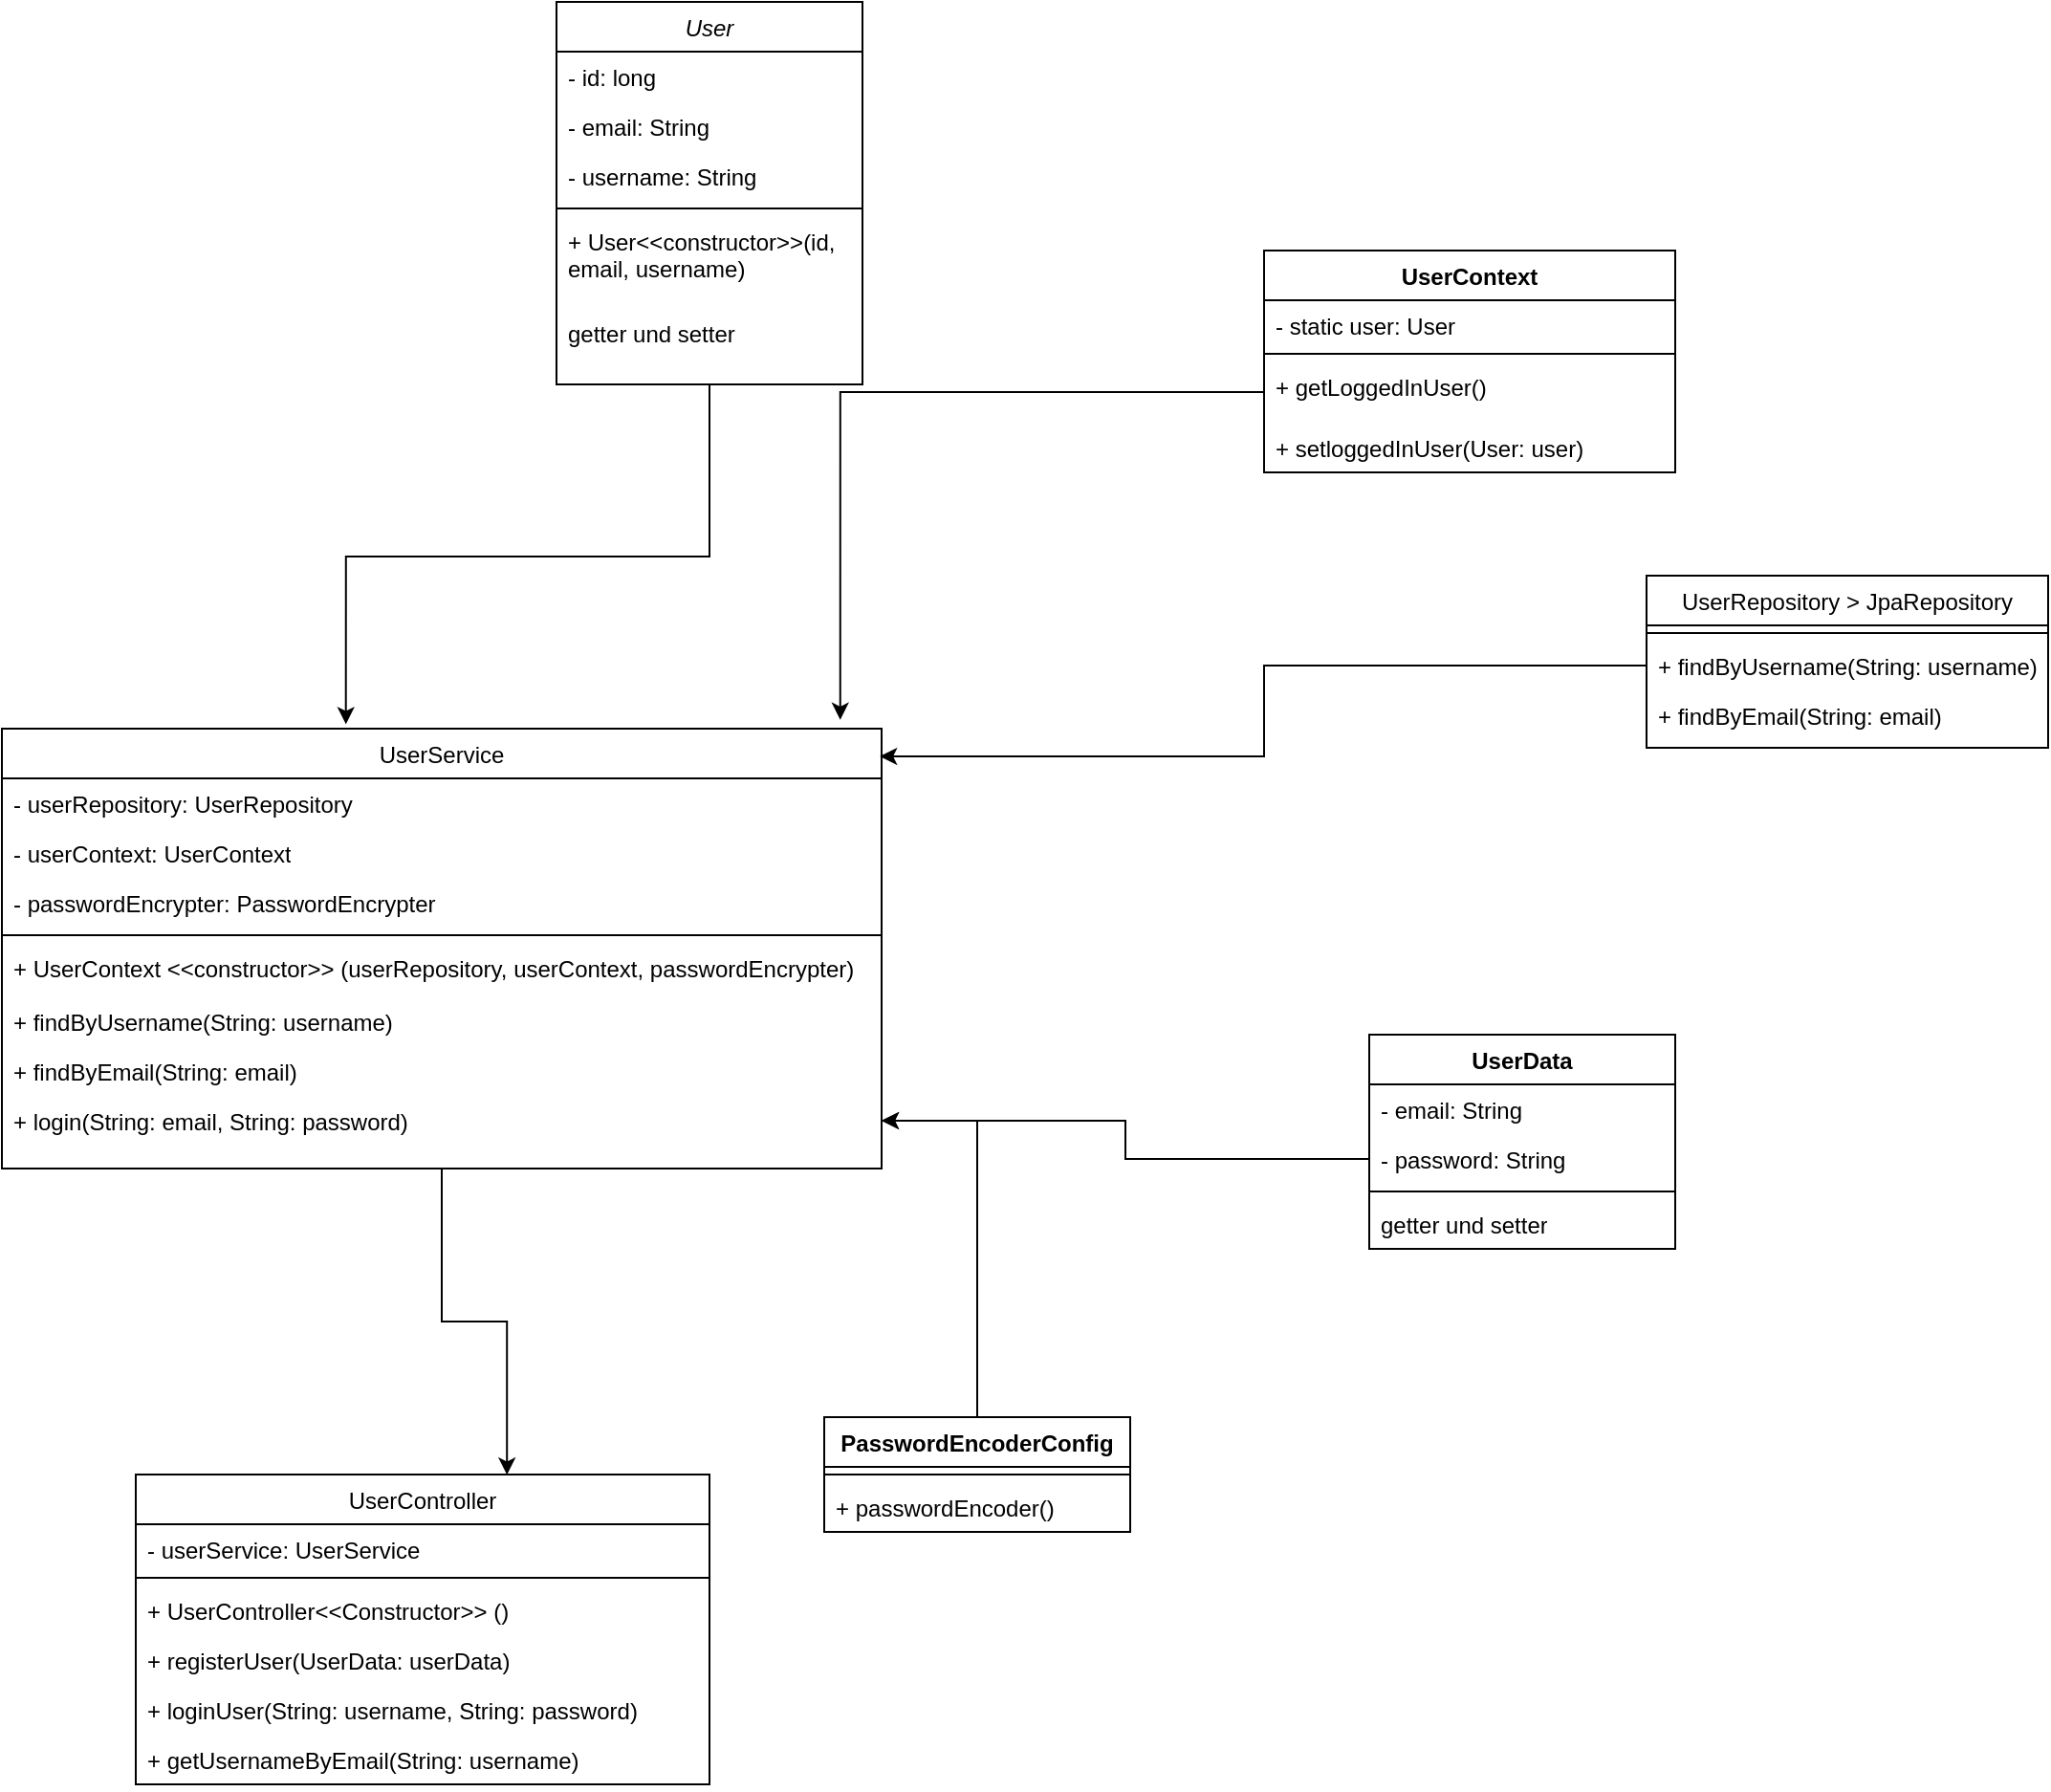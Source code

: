 <mxfile version="24.3.1" type="github" pages="2">
  <diagram id="C5RBs43oDa-KdzZeNtuy" name="Page-1">
    <mxGraphModel dx="1050" dy="565" grid="1" gridSize="10" guides="1" tooltips="1" connect="1" arrows="1" fold="1" page="1" pageScale="1" pageWidth="827" pageHeight="1169" math="0" shadow="0">
      <root>
        <mxCell id="WIyWlLk6GJQsqaUBKTNV-0" />
        <mxCell id="WIyWlLk6GJQsqaUBKTNV-1" parent="WIyWlLk6GJQsqaUBKTNV-0" />
        <mxCell id="zkfFHV4jXpPFQw0GAbJ--0" value="User" style="swimlane;fontStyle=2;align=center;verticalAlign=top;childLayout=stackLayout;horizontal=1;startSize=26;horizontalStack=0;resizeParent=1;resizeLast=0;collapsible=1;marginBottom=0;rounded=0;shadow=0;strokeWidth=1;" parent="WIyWlLk6GJQsqaUBKTNV-1" vertex="1">
          <mxGeometry x="350" y="40" width="160" height="200" as="geometry">
            <mxRectangle x="230" y="140" width="160" height="26" as="alternateBounds" />
          </mxGeometry>
        </mxCell>
        <mxCell id="zkfFHV4jXpPFQw0GAbJ--1" value="- id: long" style="text;align=left;verticalAlign=top;spacingLeft=4;spacingRight=4;overflow=hidden;rotatable=0;points=[[0,0.5],[1,0.5]];portConstraint=eastwest;" parent="zkfFHV4jXpPFQw0GAbJ--0" vertex="1">
          <mxGeometry y="26" width="160" height="26" as="geometry" />
        </mxCell>
        <mxCell id="zkfFHV4jXpPFQw0GAbJ--2" value="- email: String" style="text;align=left;verticalAlign=top;spacingLeft=4;spacingRight=4;overflow=hidden;rotatable=0;points=[[0,0.5],[1,0.5]];portConstraint=eastwest;rounded=0;shadow=0;html=0;" parent="zkfFHV4jXpPFQw0GAbJ--0" vertex="1">
          <mxGeometry y="52" width="160" height="26" as="geometry" />
        </mxCell>
        <mxCell id="5rb6JoO3VD5edXmPWKLC-3" value="- username: String" style="text;strokeColor=none;fillColor=none;align=left;verticalAlign=top;spacingLeft=4;spacingRight=4;overflow=hidden;rotatable=0;points=[[0,0.5],[1,0.5]];portConstraint=eastwest;whiteSpace=wrap;html=1;" vertex="1" parent="zkfFHV4jXpPFQw0GAbJ--0">
          <mxGeometry y="78" width="160" height="26" as="geometry" />
        </mxCell>
        <mxCell id="zkfFHV4jXpPFQw0GAbJ--4" value="" style="line;html=1;strokeWidth=1;align=left;verticalAlign=middle;spacingTop=-1;spacingLeft=3;spacingRight=3;rotatable=0;labelPosition=right;points=[];portConstraint=eastwest;" parent="zkfFHV4jXpPFQw0GAbJ--0" vertex="1">
          <mxGeometry y="104" width="160" height="8" as="geometry" />
        </mxCell>
        <mxCell id="5rb6JoO3VD5edXmPWKLC-5" value="+ User&amp;lt;&amp;lt;constructor&amp;gt;&amp;gt;(id, email, username)" style="text;strokeColor=none;fillColor=none;align=left;verticalAlign=top;spacingLeft=4;spacingRight=4;overflow=hidden;rotatable=0;points=[[0,0.5],[1,0.5]];portConstraint=eastwest;whiteSpace=wrap;html=1;" vertex="1" parent="zkfFHV4jXpPFQw0GAbJ--0">
          <mxGeometry y="112" width="160" height="48" as="geometry" />
        </mxCell>
        <mxCell id="zkfFHV4jXpPFQw0GAbJ--5" value="getter und setter" style="text;align=left;verticalAlign=top;spacingLeft=4;spacingRight=4;overflow=hidden;rotatable=0;points=[[0,0.5],[1,0.5]];portConstraint=eastwest;" parent="zkfFHV4jXpPFQw0GAbJ--0" vertex="1">
          <mxGeometry y="160" width="160" height="26" as="geometry" />
        </mxCell>
        <mxCell id="zkfFHV4jXpPFQw0GAbJ--6" value="UserService" style="swimlane;fontStyle=0;align=center;verticalAlign=top;childLayout=stackLayout;horizontal=1;startSize=26;horizontalStack=0;resizeParent=1;resizeLast=0;collapsible=1;marginBottom=0;rounded=0;shadow=0;strokeWidth=1;" parent="WIyWlLk6GJQsqaUBKTNV-1" vertex="1">
          <mxGeometry x="60" y="420" width="460" height="230" as="geometry">
            <mxRectangle x="130" y="380" width="160" height="26" as="alternateBounds" />
          </mxGeometry>
        </mxCell>
        <mxCell id="zkfFHV4jXpPFQw0GAbJ--7" value="- userRepository: UserRepository" style="text;align=left;verticalAlign=top;spacingLeft=4;spacingRight=4;overflow=hidden;rotatable=0;points=[[0,0.5],[1,0.5]];portConstraint=eastwest;" parent="zkfFHV4jXpPFQw0GAbJ--6" vertex="1">
          <mxGeometry y="26" width="460" height="26" as="geometry" />
        </mxCell>
        <mxCell id="5rb6JoO3VD5edXmPWKLC-11" value="- userContext: UserContext" style="text;strokeColor=none;fillColor=none;align=left;verticalAlign=top;spacingLeft=4;spacingRight=4;overflow=hidden;rotatable=0;points=[[0,0.5],[1,0.5]];portConstraint=eastwest;whiteSpace=wrap;html=1;" vertex="1" parent="zkfFHV4jXpPFQw0GAbJ--6">
          <mxGeometry y="52" width="460" height="26" as="geometry" />
        </mxCell>
        <mxCell id="zkfFHV4jXpPFQw0GAbJ--8" value="- passwordEncrypter: PasswordEncrypter" style="text;align=left;verticalAlign=top;spacingLeft=4;spacingRight=4;overflow=hidden;rotatable=0;points=[[0,0.5],[1,0.5]];portConstraint=eastwest;rounded=0;shadow=0;html=0;" parent="zkfFHV4jXpPFQw0GAbJ--6" vertex="1">
          <mxGeometry y="78" width="460" height="26" as="geometry" />
        </mxCell>
        <mxCell id="zkfFHV4jXpPFQw0GAbJ--9" value="" style="line;html=1;strokeWidth=1;align=left;verticalAlign=middle;spacingTop=-1;spacingLeft=3;spacingRight=3;rotatable=0;labelPosition=right;points=[];portConstraint=eastwest;" parent="zkfFHV4jXpPFQw0GAbJ--6" vertex="1">
          <mxGeometry y="104" width="460" height="8" as="geometry" />
        </mxCell>
        <mxCell id="zkfFHV4jXpPFQw0GAbJ--11" value="+ UserContext &lt;&lt;constructor&gt;&gt; (userRepository, userContext, passwordEncrypter)" style="text;align=left;verticalAlign=top;spacingLeft=4;spacingRight=4;overflow=hidden;rotatable=0;points=[[0,0.5],[1,0.5]];portConstraint=eastwest;" parent="zkfFHV4jXpPFQw0GAbJ--6" vertex="1">
          <mxGeometry y="112" width="460" height="28" as="geometry" />
        </mxCell>
        <mxCell id="5rb6JoO3VD5edXmPWKLC-12" value="+ findByUsername(String: username)" style="text;strokeColor=none;fillColor=none;align=left;verticalAlign=top;spacingLeft=4;spacingRight=4;overflow=hidden;rotatable=0;points=[[0,0.5],[1,0.5]];portConstraint=eastwest;whiteSpace=wrap;html=1;" vertex="1" parent="zkfFHV4jXpPFQw0GAbJ--6">
          <mxGeometry y="140" width="460" height="26" as="geometry" />
        </mxCell>
        <mxCell id="5rb6JoO3VD5edXmPWKLC-13" value="+ findByEmail(String: email)" style="text;strokeColor=none;fillColor=none;align=left;verticalAlign=top;spacingLeft=4;spacingRight=4;overflow=hidden;rotatable=0;points=[[0,0.5],[1,0.5]];portConstraint=eastwest;whiteSpace=wrap;html=1;" vertex="1" parent="zkfFHV4jXpPFQw0GAbJ--6">
          <mxGeometry y="166" width="460" height="26" as="geometry" />
        </mxCell>
        <mxCell id="5rb6JoO3VD5edXmPWKLC-14" value="+ login(String: email, String: password)" style="text;strokeColor=none;fillColor=none;align=left;verticalAlign=top;spacingLeft=4;spacingRight=4;overflow=hidden;rotatable=0;points=[[0,0.5],[1,0.5]];portConstraint=eastwest;whiteSpace=wrap;html=1;" vertex="1" parent="zkfFHV4jXpPFQw0GAbJ--6">
          <mxGeometry y="192" width="460" height="26" as="geometry" />
        </mxCell>
        <mxCell id="zkfFHV4jXpPFQw0GAbJ--13" value="UserRepository &gt; JpaRepository" style="swimlane;fontStyle=0;align=center;verticalAlign=top;childLayout=stackLayout;horizontal=1;startSize=26;horizontalStack=0;resizeParent=1;resizeLast=0;collapsible=1;marginBottom=0;rounded=0;shadow=0;strokeWidth=1;" parent="WIyWlLk6GJQsqaUBKTNV-1" vertex="1">
          <mxGeometry x="920" y="340" width="210" height="90" as="geometry">
            <mxRectangle x="340" y="380" width="170" height="26" as="alternateBounds" />
          </mxGeometry>
        </mxCell>
        <mxCell id="zkfFHV4jXpPFQw0GAbJ--15" value="" style="line;html=1;strokeWidth=1;align=left;verticalAlign=middle;spacingTop=-1;spacingLeft=3;spacingRight=3;rotatable=0;labelPosition=right;points=[];portConstraint=eastwest;" parent="zkfFHV4jXpPFQw0GAbJ--13" vertex="1">
          <mxGeometry y="26" width="210" height="8" as="geometry" />
        </mxCell>
        <mxCell id="5rb6JoO3VD5edXmPWKLC-16" value="+ findByUsername(String: username)" style="text;strokeColor=none;fillColor=none;align=left;verticalAlign=top;spacingLeft=4;spacingRight=4;overflow=hidden;rotatable=0;points=[[0,0.5],[1,0.5]];portConstraint=eastwest;whiteSpace=wrap;html=1;" vertex="1" parent="zkfFHV4jXpPFQw0GAbJ--13">
          <mxGeometry y="34" width="210" height="26" as="geometry" />
        </mxCell>
        <mxCell id="5rb6JoO3VD5edXmPWKLC-17" value="+ findByEmail(String: email)" style="text;strokeColor=none;fillColor=none;align=left;verticalAlign=top;spacingLeft=4;spacingRight=4;overflow=hidden;rotatable=0;points=[[0,0.5],[1,0.5]];portConstraint=eastwest;whiteSpace=wrap;html=1;" vertex="1" parent="zkfFHV4jXpPFQw0GAbJ--13">
          <mxGeometry y="60" width="210" height="26" as="geometry" />
        </mxCell>
        <mxCell id="5rb6JoO3VD5edXmPWKLC-19" style="edgeStyle=orthogonalEdgeStyle;rounded=0;orthogonalLoop=1;jettySize=auto;html=1;exitX=0;exitY=0.5;exitDx=0;exitDy=0;entryX=0.998;entryY=0.063;entryDx=0;entryDy=0;entryPerimeter=0;" edge="1" parent="WIyWlLk6GJQsqaUBKTNV-1" source="5rb6JoO3VD5edXmPWKLC-16" target="zkfFHV4jXpPFQw0GAbJ--6">
          <mxGeometry relative="1" as="geometry" />
        </mxCell>
        <mxCell id="5rb6JoO3VD5edXmPWKLC-20" style="edgeStyle=orthogonalEdgeStyle;rounded=0;orthogonalLoop=1;jettySize=auto;html=1;entryX=0.391;entryY=-0.01;entryDx=0;entryDy=0;entryPerimeter=0;" edge="1" parent="WIyWlLk6GJQsqaUBKTNV-1" source="zkfFHV4jXpPFQw0GAbJ--0" target="zkfFHV4jXpPFQw0GAbJ--6">
          <mxGeometry relative="1" as="geometry" />
        </mxCell>
        <mxCell id="5rb6JoO3VD5edXmPWKLC-25" value="&lt;span style=&quot;font-weight: 400;&quot;&gt;UserController&lt;/span&gt;" style="swimlane;fontStyle=1;align=center;verticalAlign=top;childLayout=stackLayout;horizontal=1;startSize=26;horizontalStack=0;resizeParent=1;resizeParentMax=0;resizeLast=0;collapsible=1;marginBottom=0;whiteSpace=wrap;html=1;" vertex="1" parent="WIyWlLk6GJQsqaUBKTNV-1">
          <mxGeometry x="130" y="810" width="300" height="162" as="geometry" />
        </mxCell>
        <mxCell id="5rb6JoO3VD5edXmPWKLC-26" value="- userService: UserService" style="text;strokeColor=none;fillColor=none;align=left;verticalAlign=top;spacingLeft=4;spacingRight=4;overflow=hidden;rotatable=0;points=[[0,0.5],[1,0.5]];portConstraint=eastwest;whiteSpace=wrap;html=1;" vertex="1" parent="5rb6JoO3VD5edXmPWKLC-25">
          <mxGeometry y="26" width="300" height="24" as="geometry" />
        </mxCell>
        <mxCell id="5rb6JoO3VD5edXmPWKLC-27" value="" style="line;strokeWidth=1;fillColor=none;align=left;verticalAlign=middle;spacingTop=-1;spacingLeft=3;spacingRight=3;rotatable=0;labelPosition=right;points=[];portConstraint=eastwest;strokeColor=inherit;" vertex="1" parent="5rb6JoO3VD5edXmPWKLC-25">
          <mxGeometry y="50" width="300" height="8" as="geometry" />
        </mxCell>
        <mxCell id="5rb6JoO3VD5edXmPWKLC-28" value="+ UserController&amp;lt;&amp;lt;Constructor&amp;gt;&amp;gt; ()" style="text;strokeColor=none;fillColor=none;align=left;verticalAlign=top;spacingLeft=4;spacingRight=4;overflow=hidden;rotatable=0;points=[[0,0.5],[1,0.5]];portConstraint=eastwest;whiteSpace=wrap;html=1;" vertex="1" parent="5rb6JoO3VD5edXmPWKLC-25">
          <mxGeometry y="58" width="300" height="26" as="geometry" />
        </mxCell>
        <mxCell id="5rb6JoO3VD5edXmPWKLC-29" value="+ registerUser(UserData: userData)" style="text;strokeColor=none;fillColor=none;align=left;verticalAlign=top;spacingLeft=4;spacingRight=4;overflow=hidden;rotatable=0;points=[[0,0.5],[1,0.5]];portConstraint=eastwest;whiteSpace=wrap;html=1;" vertex="1" parent="5rb6JoO3VD5edXmPWKLC-25">
          <mxGeometry y="84" width="300" height="26" as="geometry" />
        </mxCell>
        <mxCell id="5rb6JoO3VD5edXmPWKLC-30" value="+ loginUser(String: username, String: password)" style="text;strokeColor=none;fillColor=none;align=left;verticalAlign=top;spacingLeft=4;spacingRight=4;overflow=hidden;rotatable=0;points=[[0,0.5],[1,0.5]];portConstraint=eastwest;whiteSpace=wrap;html=1;" vertex="1" parent="5rb6JoO3VD5edXmPWKLC-25">
          <mxGeometry y="110" width="300" height="26" as="geometry" />
        </mxCell>
        <mxCell id="5rb6JoO3VD5edXmPWKLC-31" value="+ getUsernameByEmail(String: username)" style="text;strokeColor=none;fillColor=none;align=left;verticalAlign=top;spacingLeft=4;spacingRight=4;overflow=hidden;rotatable=0;points=[[0,0.5],[1,0.5]];portConstraint=eastwest;whiteSpace=wrap;html=1;" vertex="1" parent="5rb6JoO3VD5edXmPWKLC-25">
          <mxGeometry y="136" width="300" height="26" as="geometry" />
        </mxCell>
        <mxCell id="5rb6JoO3VD5edXmPWKLC-32" style="edgeStyle=orthogonalEdgeStyle;rounded=0;orthogonalLoop=1;jettySize=auto;html=1;entryX=0.647;entryY=0.001;entryDx=0;entryDy=0;entryPerimeter=0;" edge="1" parent="WIyWlLk6GJQsqaUBKTNV-1" source="zkfFHV4jXpPFQw0GAbJ--6" target="5rb6JoO3VD5edXmPWKLC-25">
          <mxGeometry relative="1" as="geometry" />
        </mxCell>
        <mxCell id="lvMciG5WVGKuf7fKeJ-f-0" value="UserContext" style="swimlane;fontStyle=1;align=center;verticalAlign=top;childLayout=stackLayout;horizontal=1;startSize=26;horizontalStack=0;resizeParent=1;resizeParentMax=0;resizeLast=0;collapsible=1;marginBottom=0;whiteSpace=wrap;html=1;" vertex="1" parent="WIyWlLk6GJQsqaUBKTNV-1">
          <mxGeometry x="720" y="170" width="215" height="116" as="geometry" />
        </mxCell>
        <mxCell id="lvMciG5WVGKuf7fKeJ-f-1" value="- static user: User" style="text;strokeColor=none;fillColor=none;align=left;verticalAlign=top;spacingLeft=4;spacingRight=4;overflow=hidden;rotatable=0;points=[[0,0.5],[1,0.5]];portConstraint=eastwest;whiteSpace=wrap;html=1;" vertex="1" parent="lvMciG5WVGKuf7fKeJ-f-0">
          <mxGeometry y="26" width="215" height="24" as="geometry" />
        </mxCell>
        <mxCell id="lvMciG5WVGKuf7fKeJ-f-2" value="" style="line;strokeWidth=1;fillColor=none;align=left;verticalAlign=middle;spacingTop=-1;spacingLeft=3;spacingRight=3;rotatable=0;labelPosition=right;points=[];portConstraint=eastwest;strokeColor=inherit;" vertex="1" parent="lvMciG5WVGKuf7fKeJ-f-0">
          <mxGeometry y="50" width="215" height="8" as="geometry" />
        </mxCell>
        <mxCell id="lvMciG5WVGKuf7fKeJ-f-3" value="+ getLoggedInUser()" style="text;strokeColor=none;fillColor=none;align=left;verticalAlign=top;spacingLeft=4;spacingRight=4;overflow=hidden;rotatable=0;points=[[0,0.5],[1,0.5]];portConstraint=eastwest;whiteSpace=wrap;html=1;" vertex="1" parent="lvMciG5WVGKuf7fKeJ-f-0">
          <mxGeometry y="58" width="215" height="32" as="geometry" />
        </mxCell>
        <mxCell id="lvMciG5WVGKuf7fKeJ-f-4" value="+ setloggedInUser(User: user)" style="text;strokeColor=none;fillColor=none;align=left;verticalAlign=top;spacingLeft=4;spacingRight=4;overflow=hidden;rotatable=0;points=[[0,0.5],[1,0.5]];portConstraint=eastwest;whiteSpace=wrap;html=1;" vertex="1" parent="lvMciG5WVGKuf7fKeJ-f-0">
          <mxGeometry y="90" width="215" height="26" as="geometry" />
        </mxCell>
        <mxCell id="lvMciG5WVGKuf7fKeJ-f-7" style="edgeStyle=orthogonalEdgeStyle;rounded=0;orthogonalLoop=1;jettySize=auto;html=1;entryX=0.953;entryY=-0.02;entryDx=0;entryDy=0;entryPerimeter=0;" edge="1" parent="WIyWlLk6GJQsqaUBKTNV-1" source="lvMciG5WVGKuf7fKeJ-f-3" target="zkfFHV4jXpPFQw0GAbJ--6">
          <mxGeometry relative="1" as="geometry" />
        </mxCell>
        <mxCell id="bM1Ds4xS-PPqypw5wOUf-0" value="UserData" style="swimlane;fontStyle=1;align=center;verticalAlign=top;childLayout=stackLayout;horizontal=1;startSize=26;horizontalStack=0;resizeParent=1;resizeParentMax=0;resizeLast=0;collapsible=1;marginBottom=0;whiteSpace=wrap;html=1;" vertex="1" parent="WIyWlLk6GJQsqaUBKTNV-1">
          <mxGeometry x="775" y="580" width="160" height="112" as="geometry" />
        </mxCell>
        <mxCell id="bM1Ds4xS-PPqypw5wOUf-1" value="- email: String" style="text;strokeColor=none;fillColor=none;align=left;verticalAlign=top;spacingLeft=4;spacingRight=4;overflow=hidden;rotatable=0;points=[[0,0.5],[1,0.5]];portConstraint=eastwest;whiteSpace=wrap;html=1;" vertex="1" parent="bM1Ds4xS-PPqypw5wOUf-0">
          <mxGeometry y="26" width="160" height="26" as="geometry" />
        </mxCell>
        <mxCell id="bM1Ds4xS-PPqypw5wOUf-4" value="- password: String" style="text;strokeColor=none;fillColor=none;align=left;verticalAlign=top;spacingLeft=4;spacingRight=4;overflow=hidden;rotatable=0;points=[[0,0.5],[1,0.5]];portConstraint=eastwest;whiteSpace=wrap;html=1;" vertex="1" parent="bM1Ds4xS-PPqypw5wOUf-0">
          <mxGeometry y="52" width="160" height="26" as="geometry" />
        </mxCell>
        <mxCell id="bM1Ds4xS-PPqypw5wOUf-2" value="" style="line;strokeWidth=1;fillColor=none;align=left;verticalAlign=middle;spacingTop=-1;spacingLeft=3;spacingRight=3;rotatable=0;labelPosition=right;points=[];portConstraint=eastwest;strokeColor=inherit;" vertex="1" parent="bM1Ds4xS-PPqypw5wOUf-0">
          <mxGeometry y="78" width="160" height="8" as="geometry" />
        </mxCell>
        <mxCell id="bM1Ds4xS-PPqypw5wOUf-3" value="getter und setter" style="text;strokeColor=none;fillColor=none;align=left;verticalAlign=top;spacingLeft=4;spacingRight=4;overflow=hidden;rotatable=0;points=[[0,0.5],[1,0.5]];portConstraint=eastwest;whiteSpace=wrap;html=1;" vertex="1" parent="bM1Ds4xS-PPqypw5wOUf-0">
          <mxGeometry y="86" width="160" height="26" as="geometry" />
        </mxCell>
        <mxCell id="bM1Ds4xS-PPqypw5wOUf-5" style="edgeStyle=orthogonalEdgeStyle;rounded=0;orthogonalLoop=1;jettySize=auto;html=1;" edge="1" parent="WIyWlLk6GJQsqaUBKTNV-1" source="bM1Ds4xS-PPqypw5wOUf-4" target="5rb6JoO3VD5edXmPWKLC-14">
          <mxGeometry relative="1" as="geometry" />
        </mxCell>
        <mxCell id="cWQGnA2fA2PGDI_dkTWr-4" style="edgeStyle=orthogonalEdgeStyle;rounded=0;orthogonalLoop=1;jettySize=auto;html=1;" edge="1" parent="WIyWlLk6GJQsqaUBKTNV-1" source="cWQGnA2fA2PGDI_dkTWr-0" target="5rb6JoO3VD5edXmPWKLC-14">
          <mxGeometry relative="1" as="geometry" />
        </mxCell>
        <mxCell id="cWQGnA2fA2PGDI_dkTWr-0" value="PasswordEncoderConfig" style="swimlane;fontStyle=1;align=center;verticalAlign=top;childLayout=stackLayout;horizontal=1;startSize=26;horizontalStack=0;resizeParent=1;resizeParentMax=0;resizeLast=0;collapsible=1;marginBottom=0;whiteSpace=wrap;html=1;" vertex="1" parent="WIyWlLk6GJQsqaUBKTNV-1">
          <mxGeometry x="490" y="780" width="160" height="60" as="geometry" />
        </mxCell>
        <mxCell id="cWQGnA2fA2PGDI_dkTWr-2" value="" style="line;strokeWidth=1;fillColor=none;align=left;verticalAlign=middle;spacingTop=-1;spacingLeft=3;spacingRight=3;rotatable=0;labelPosition=right;points=[];portConstraint=eastwest;strokeColor=inherit;" vertex="1" parent="cWQGnA2fA2PGDI_dkTWr-0">
          <mxGeometry y="26" width="160" height="8" as="geometry" />
        </mxCell>
        <mxCell id="cWQGnA2fA2PGDI_dkTWr-3" value="+ passwordEncoder()" style="text;strokeColor=none;fillColor=none;align=left;verticalAlign=top;spacingLeft=4;spacingRight=4;overflow=hidden;rotatable=0;points=[[0,0.5],[1,0.5]];portConstraint=eastwest;whiteSpace=wrap;html=1;" vertex="1" parent="cWQGnA2fA2PGDI_dkTWr-0">
          <mxGeometry y="34" width="160" height="26" as="geometry" />
        </mxCell>
      </root>
    </mxGraphModel>
  </diagram>
  <diagram id="u-JFV-jMBRb26g09LJ-I" name="Page-2">
    <mxGraphModel dx="1050" dy="565" grid="1" gridSize="10" guides="1" tooltips="1" connect="1" arrows="1" fold="1" page="1" pageScale="1" pageWidth="850" pageHeight="1100" math="0" shadow="0">
      <root>
        <mxCell id="0" />
        <mxCell id="1" parent="0" />
        <mxCell id="uQTBcOOWlKNl8BlNWfIf-1" value="Message" style="swimlane;fontStyle=0;align=center;verticalAlign=top;childLayout=stackLayout;horizontal=1;startSize=26;horizontalStack=0;resizeParent=1;resizeLast=0;collapsible=1;marginBottom=0;rounded=0;shadow=0;strokeWidth=1;" vertex="1" parent="1">
          <mxGeometry x="590" y="40" width="160" height="250" as="geometry">
            <mxRectangle x="550" y="140" width="160" height="26" as="alternateBounds" />
          </mxGeometry>
        </mxCell>
        <mxCell id="uQTBcOOWlKNl8BlNWfIf-2" value="- content: String" style="text;align=left;verticalAlign=top;spacingLeft=4;spacingRight=4;overflow=hidden;rotatable=0;points=[[0,0.5],[1,0.5]];portConstraint=eastwest;" vertex="1" parent="uQTBcOOWlKNl8BlNWfIf-1">
          <mxGeometry y="26" width="160" height="26" as="geometry" />
        </mxCell>
        <mxCell id="uQTBcOOWlKNl8BlNWfIf-3" value="- id: long" style="text;align=left;verticalAlign=top;spacingLeft=4;spacingRight=4;overflow=hidden;rotatable=0;points=[[0,0.5],[1,0.5]];portConstraint=eastwest;rounded=0;shadow=0;html=0;" vertex="1" parent="uQTBcOOWlKNl8BlNWfIf-1">
          <mxGeometry y="52" width="160" height="26" as="geometry" />
        </mxCell>
        <mxCell id="uQTBcOOWlKNl8BlNWfIf-4" value="- header: String" style="text;align=left;verticalAlign=top;spacingLeft=4;spacingRight=4;overflow=hidden;rotatable=0;points=[[0,0.5],[1,0.5]];portConstraint=eastwest;rounded=0;shadow=0;html=0;" vertex="1" parent="uQTBcOOWlKNl8BlNWfIf-1">
          <mxGeometry y="78" width="160" height="26" as="geometry" />
        </mxCell>
        <mxCell id="uQTBcOOWlKNl8BlNWfIf-5" value="- timestamp: LocalDateTime" style="text;align=left;verticalAlign=top;spacingLeft=4;spacingRight=4;overflow=hidden;rotatable=0;points=[[0,0.5],[1,0.5]];portConstraint=eastwest;rounded=0;shadow=0;html=0;" vertex="1" parent="uQTBcOOWlKNl8BlNWfIf-1">
          <mxGeometry y="104" width="160" height="26" as="geometry" />
        </mxCell>
        <mxCell id="uQTBcOOWlKNl8BlNWfIf-6" value="- user: User" style="text;align=left;verticalAlign=top;spacingLeft=4;spacingRight=4;overflow=hidden;rotatable=0;points=[[0,0.5],[1,0.5]];portConstraint=eastwest;rounded=0;shadow=0;html=0;" vertex="1" parent="uQTBcOOWlKNl8BlNWfIf-1">
          <mxGeometry y="130" width="160" height="26" as="geometry" />
        </mxCell>
        <mxCell id="uQTBcOOWlKNl8BlNWfIf-7" value="" style="line;html=1;strokeWidth=1;align=left;verticalAlign=middle;spacingTop=-1;spacingLeft=3;spacingRight=3;rotatable=0;labelPosition=right;points=[];portConstraint=eastwest;" vertex="1" parent="uQTBcOOWlKNl8BlNWfIf-1">
          <mxGeometry y="156" width="160" height="8" as="geometry" />
        </mxCell>
        <mxCell id="uQTBcOOWlKNl8BlNWfIf-8" value="+ Message &amp;lt;&amp;lt;constructor&amp;gt;&amp;gt; (content, id, header, timestamp, user" style="text;strokeColor=none;fillColor=none;align=left;verticalAlign=top;spacingLeft=4;spacingRight=4;overflow=hidden;rotatable=0;points=[[0,0.5],[1,0.5]];portConstraint=eastwest;whiteSpace=wrap;html=1;" vertex="1" parent="uQTBcOOWlKNl8BlNWfIf-1">
          <mxGeometry y="164" width="160" height="56" as="geometry" />
        </mxCell>
        <mxCell id="uQTBcOOWlKNl8BlNWfIf-9" value="getter und setter" style="text;align=left;verticalAlign=top;spacingLeft=4;spacingRight=4;overflow=hidden;rotatable=0;points=[[0,0.5],[1,0.5]];portConstraint=eastwest;" vertex="1" parent="uQTBcOOWlKNl8BlNWfIf-1">
          <mxGeometry y="220" width="160" height="26" as="geometry" />
        </mxCell>
        <mxCell id="wp4ROK6pDAZR-cm7Tn-H-1" value="UserContext" style="swimlane;fontStyle=1;align=center;verticalAlign=top;childLayout=stackLayout;horizontal=1;startSize=26;horizontalStack=0;resizeParent=1;resizeParentMax=0;resizeLast=0;collapsible=1;marginBottom=0;whiteSpace=wrap;html=1;" vertex="1" parent="1">
          <mxGeometry x="40" y="40" width="215" height="116" as="geometry" />
        </mxCell>
        <mxCell id="wp4ROK6pDAZR-cm7Tn-H-2" value="- static user: User" style="text;strokeColor=none;fillColor=none;align=left;verticalAlign=top;spacingLeft=4;spacingRight=4;overflow=hidden;rotatable=0;points=[[0,0.5],[1,0.5]];portConstraint=eastwest;whiteSpace=wrap;html=1;" vertex="1" parent="wp4ROK6pDAZR-cm7Tn-H-1">
          <mxGeometry y="26" width="215" height="24" as="geometry" />
        </mxCell>
        <mxCell id="wp4ROK6pDAZR-cm7Tn-H-3" value="" style="line;strokeWidth=1;fillColor=none;align=left;verticalAlign=middle;spacingTop=-1;spacingLeft=3;spacingRight=3;rotatable=0;labelPosition=right;points=[];portConstraint=eastwest;strokeColor=inherit;" vertex="1" parent="wp4ROK6pDAZR-cm7Tn-H-1">
          <mxGeometry y="50" width="215" height="8" as="geometry" />
        </mxCell>
        <mxCell id="wp4ROK6pDAZR-cm7Tn-H-4" value="+ getLoggedInUser()" style="text;strokeColor=none;fillColor=none;align=left;verticalAlign=top;spacingLeft=4;spacingRight=4;overflow=hidden;rotatable=0;points=[[0,0.5],[1,0.5]];portConstraint=eastwest;whiteSpace=wrap;html=1;" vertex="1" parent="wp4ROK6pDAZR-cm7Tn-H-1">
          <mxGeometry y="58" width="215" height="32" as="geometry" />
        </mxCell>
        <mxCell id="wp4ROK6pDAZR-cm7Tn-H-5" value="+ setloggedInUser(User: user)" style="text;strokeColor=none;fillColor=none;align=left;verticalAlign=top;spacingLeft=4;spacingRight=4;overflow=hidden;rotatable=0;points=[[0,0.5],[1,0.5]];portConstraint=eastwest;whiteSpace=wrap;html=1;" vertex="1" parent="wp4ROK6pDAZR-cm7Tn-H-1">
          <mxGeometry y="90" width="215" height="26" as="geometry" />
        </mxCell>
        <mxCell id="asl2ZlDjLCbEu-6O05Jg-1" value="UserData" style="swimlane;fontStyle=1;align=center;verticalAlign=top;childLayout=stackLayout;horizontal=1;startSize=26;horizontalStack=0;resizeParent=1;resizeParentMax=0;resizeLast=0;collapsible=1;marginBottom=0;whiteSpace=wrap;html=1;" vertex="1" parent="1">
          <mxGeometry x="350" y="44" width="160" height="112" as="geometry" />
        </mxCell>
        <mxCell id="asl2ZlDjLCbEu-6O05Jg-2" value="- email: String" style="text;strokeColor=none;fillColor=none;align=left;verticalAlign=top;spacingLeft=4;spacingRight=4;overflow=hidden;rotatable=0;points=[[0,0.5],[1,0.5]];portConstraint=eastwest;whiteSpace=wrap;html=1;" vertex="1" parent="asl2ZlDjLCbEu-6O05Jg-1">
          <mxGeometry y="26" width="160" height="26" as="geometry" />
        </mxCell>
        <mxCell id="asl2ZlDjLCbEu-6O05Jg-3" value="- password: String" style="text;strokeColor=none;fillColor=none;align=left;verticalAlign=top;spacingLeft=4;spacingRight=4;overflow=hidden;rotatable=0;points=[[0,0.5],[1,0.5]];portConstraint=eastwest;whiteSpace=wrap;html=1;" vertex="1" parent="asl2ZlDjLCbEu-6O05Jg-1">
          <mxGeometry y="52" width="160" height="26" as="geometry" />
        </mxCell>
        <mxCell id="asl2ZlDjLCbEu-6O05Jg-4" value="" style="line;strokeWidth=1;fillColor=none;align=left;verticalAlign=middle;spacingTop=-1;spacingLeft=3;spacingRight=3;rotatable=0;labelPosition=right;points=[];portConstraint=eastwest;strokeColor=inherit;" vertex="1" parent="asl2ZlDjLCbEu-6O05Jg-1">
          <mxGeometry y="78" width="160" height="8" as="geometry" />
        </mxCell>
        <mxCell id="asl2ZlDjLCbEu-6O05Jg-5" value="getter und setter" style="text;strokeColor=none;fillColor=none;align=left;verticalAlign=top;spacingLeft=4;spacingRight=4;overflow=hidden;rotatable=0;points=[[0,0.5],[1,0.5]];portConstraint=eastwest;whiteSpace=wrap;html=1;" vertex="1" parent="asl2ZlDjLCbEu-6O05Jg-1">
          <mxGeometry y="86" width="160" height="26" as="geometry" />
        </mxCell>
        <mxCell id="mI-OMOJJccqYUakiFtwS-27" style="edgeStyle=orthogonalEdgeStyle;rounded=0;orthogonalLoop=1;jettySize=auto;html=1;" edge="1" parent="1" source="mI-OMOJJccqYUakiFtwS-1" target="mI-OMOJJccqYUakiFtwS-13">
          <mxGeometry relative="1" as="geometry" />
        </mxCell>
        <mxCell id="mI-OMOJJccqYUakiFtwS-1" value="MessageService" style="swimlane;fontStyle=1;align=center;verticalAlign=top;childLayout=stackLayout;horizontal=1;startSize=26;horizontalStack=0;resizeParent=1;resizeParentMax=0;resizeLast=0;collapsible=1;marginBottom=0;whiteSpace=wrap;html=1;" vertex="1" parent="1">
          <mxGeometry x="30" y="320" width="420" height="190" as="geometry" />
        </mxCell>
        <mxCell id="mI-OMOJJccqYUakiFtwS-2" value="- messageRepository: MessageRepository" style="text;strokeColor=none;fillColor=none;align=left;verticalAlign=top;spacingLeft=4;spacingRight=4;overflow=hidden;rotatable=0;points=[[0,0.5],[1,0.5]];portConstraint=eastwest;whiteSpace=wrap;html=1;" vertex="1" parent="mI-OMOJJccqYUakiFtwS-1">
          <mxGeometry y="26" width="420" height="26" as="geometry" />
        </mxCell>
        <mxCell id="mI-OMOJJccqYUakiFtwS-4" value="- userContext: UserContext" style="text;strokeColor=none;fillColor=none;align=left;verticalAlign=top;spacingLeft=4;spacingRight=4;overflow=hidden;rotatable=0;points=[[0,0.5],[1,0.5]];portConstraint=eastwest;whiteSpace=wrap;html=1;" vertex="1" parent="mI-OMOJJccqYUakiFtwS-1">
          <mxGeometry y="52" width="420" height="26" as="geometry" />
        </mxCell>
        <mxCell id="mI-OMOJJccqYUakiFtwS-3" value="" style="line;strokeWidth=1;fillColor=none;align=left;verticalAlign=middle;spacingTop=-1;spacingLeft=3;spacingRight=3;rotatable=0;labelPosition=right;points=[];portConstraint=eastwest;strokeColor=inherit;" vertex="1" parent="mI-OMOJJccqYUakiFtwS-1">
          <mxGeometry y="78" width="420" height="8" as="geometry" />
        </mxCell>
        <mxCell id="mI-OMOJJccqYUakiFtwS-5" value="+ MessageService &amp;lt;&amp;lt;constructor&amp;gt;&amp;gt;(messageRepository, userContext)" style="text;strokeColor=none;fillColor=none;align=left;verticalAlign=top;spacingLeft=4;spacingRight=4;overflow=hidden;rotatable=0;points=[[0,0.5],[1,0.5]];portConstraint=eastwest;whiteSpace=wrap;html=1;" vertex="1" parent="mI-OMOJJccqYUakiFtwS-1">
          <mxGeometry y="86" width="420" height="26" as="geometry" />
        </mxCell>
        <mxCell id="mI-OMOJJccqYUakiFtwS-6" value="+ postMessage(Message message)" style="text;strokeColor=none;fillColor=none;align=left;verticalAlign=top;spacingLeft=4;spacingRight=4;overflow=hidden;rotatable=0;points=[[0,0.5],[1,0.5]];portConstraint=eastwest;whiteSpace=wrap;html=1;" vertex="1" parent="mI-OMOJJccqYUakiFtwS-1">
          <mxGeometry y="112" width="420" height="26" as="geometry" />
        </mxCell>
        <mxCell id="mI-OMOJJccqYUakiFtwS-7" value="+ findAllMessages()" style="text;strokeColor=none;fillColor=none;align=left;verticalAlign=top;spacingLeft=4;spacingRight=4;overflow=hidden;rotatable=0;points=[[0,0.5],[1,0.5]];portConstraint=eastwest;whiteSpace=wrap;html=1;" vertex="1" parent="mI-OMOJJccqYUakiFtwS-1">
          <mxGeometry y="138" width="420" height="26" as="geometry" />
        </mxCell>
        <mxCell id="mI-OMOJJccqYUakiFtwS-8" value="+ findAllMessagesByUserId()" style="text;strokeColor=none;fillColor=none;align=left;verticalAlign=top;spacingLeft=4;spacingRight=4;overflow=hidden;rotatable=0;points=[[0,0.5],[1,0.5]];portConstraint=eastwest;whiteSpace=wrap;html=1;" vertex="1" parent="mI-OMOJJccqYUakiFtwS-1">
          <mxGeometry y="164" width="420" height="26" as="geometry" />
        </mxCell>
        <mxCell id="mI-OMOJJccqYUakiFtwS-9" value="MessageRepository &amp;gt; JpaRepository" style="swimlane;fontStyle=1;align=center;verticalAlign=top;childLayout=stackLayout;horizontal=1;startSize=26;horizontalStack=0;resizeParent=1;resizeParentMax=0;resizeLast=0;collapsible=1;marginBottom=0;whiteSpace=wrap;html=1;" vertex="1" parent="1">
          <mxGeometry x="620" y="380" width="330" height="60" as="geometry" />
        </mxCell>
        <mxCell id="mI-OMOJJccqYUakiFtwS-11" value="" style="line;strokeWidth=1;fillColor=none;align=left;verticalAlign=middle;spacingTop=-1;spacingLeft=3;spacingRight=3;rotatable=0;labelPosition=right;points=[];portConstraint=eastwest;strokeColor=inherit;" vertex="1" parent="mI-OMOJJccqYUakiFtwS-9">
          <mxGeometry y="26" width="330" height="8" as="geometry" />
        </mxCell>
        <mxCell id="mI-OMOJJccqYUakiFtwS-12" value="+ findByUserId()" style="text;strokeColor=none;fillColor=none;align=left;verticalAlign=top;spacingLeft=4;spacingRight=4;overflow=hidden;rotatable=0;points=[[0,0.5],[1,0.5]];portConstraint=eastwest;whiteSpace=wrap;html=1;" vertex="1" parent="mI-OMOJJccqYUakiFtwS-9">
          <mxGeometry y="34" width="330" height="26" as="geometry" />
        </mxCell>
        <mxCell id="mI-OMOJJccqYUakiFtwS-13" value="MessageController" style="swimlane;fontStyle=1;align=center;verticalAlign=top;childLayout=stackLayout;horizontal=1;startSize=26;horizontalStack=0;resizeParent=1;resizeParentMax=0;resizeLast=0;collapsible=1;marginBottom=0;whiteSpace=wrap;html=1;" vertex="1" parent="1">
          <mxGeometry x="110" y="670" width="460" height="138" as="geometry" />
        </mxCell>
        <mxCell id="mI-OMOJJccqYUakiFtwS-14" value="+ messageService: MessageService" style="text;strokeColor=none;fillColor=none;align=left;verticalAlign=top;spacingLeft=4;spacingRight=4;overflow=hidden;rotatable=0;points=[[0,0.5],[1,0.5]];portConstraint=eastwest;whiteSpace=wrap;html=1;" vertex="1" parent="mI-OMOJJccqYUakiFtwS-13">
          <mxGeometry y="26" width="460" height="26" as="geometry" />
        </mxCell>
        <mxCell id="mI-OMOJJccqYUakiFtwS-15" value="" style="line;strokeWidth=1;fillColor=none;align=left;verticalAlign=middle;spacingTop=-1;spacingLeft=3;spacingRight=3;rotatable=0;labelPosition=right;points=[];portConstraint=eastwest;strokeColor=inherit;" vertex="1" parent="mI-OMOJJccqYUakiFtwS-13">
          <mxGeometry y="52" width="460" height="8" as="geometry" />
        </mxCell>
        <mxCell id="mI-OMOJJccqYUakiFtwS-16" value="+ postMessage (Message: message)" style="text;strokeColor=none;fillColor=none;align=left;verticalAlign=top;spacingLeft=4;spacingRight=4;overflow=hidden;rotatable=0;points=[[0,0.5],[1,0.5]];portConstraint=eastwest;whiteSpace=wrap;html=1;" vertex="1" parent="mI-OMOJJccqYUakiFtwS-13">
          <mxGeometry y="60" width="460" height="26" as="geometry" />
        </mxCell>
        <mxCell id="mI-OMOJJccqYUakiFtwS-18" style="edgeStyle=orthogonalEdgeStyle;rounded=0;orthogonalLoop=1;jettySize=auto;html=1;exitX=1;exitY=0.5;exitDx=0;exitDy=0;" edge="1" parent="mI-OMOJJccqYUakiFtwS-13" source="mI-OMOJJccqYUakiFtwS-14" target="mI-OMOJJccqYUakiFtwS-14">
          <mxGeometry relative="1" as="geometry" />
        </mxCell>
        <mxCell id="mI-OMOJJccqYUakiFtwS-19" value="+ getAllMessages()" style="text;strokeColor=none;fillColor=none;align=left;verticalAlign=top;spacingLeft=4;spacingRight=4;overflow=hidden;rotatable=0;points=[[0,0.5],[1,0.5]];portConstraint=eastwest;whiteSpace=wrap;html=1;" vertex="1" parent="mI-OMOJJccqYUakiFtwS-13">
          <mxGeometry y="86" width="460" height="26" as="geometry" />
        </mxCell>
        <mxCell id="mI-OMOJJccqYUakiFtwS-20" value="+ getMessagesByUserId(int: id)" style="text;strokeColor=none;fillColor=none;align=left;verticalAlign=top;spacingLeft=4;spacingRight=4;overflow=hidden;rotatable=0;points=[[0,0.5],[1,0.5]];portConstraint=eastwest;whiteSpace=wrap;html=1;" vertex="1" parent="mI-OMOJJccqYUakiFtwS-13">
          <mxGeometry y="112" width="460" height="26" as="geometry" />
        </mxCell>
        <mxCell id="mI-OMOJJccqYUakiFtwS-23" style="edgeStyle=orthogonalEdgeStyle;rounded=0;orthogonalLoop=1;jettySize=auto;html=1;entryX=1;entryY=0.5;entryDx=0;entryDy=0;" edge="1" parent="1" source="mI-OMOJJccqYUakiFtwS-12" target="mI-OMOJJccqYUakiFtwS-2">
          <mxGeometry relative="1" as="geometry" />
        </mxCell>
        <mxCell id="mI-OMOJJccqYUakiFtwS-24" style="edgeStyle=orthogonalEdgeStyle;rounded=0;orthogonalLoop=1;jettySize=auto;html=1;entryX=1;entryY=0.5;entryDx=0;entryDy=0;" edge="1" parent="1" source="uQTBcOOWlKNl8BlNWfIf-8" target="mI-OMOJJccqYUakiFtwS-6">
          <mxGeometry relative="1" as="geometry" />
        </mxCell>
        <mxCell id="mI-OMOJJccqYUakiFtwS-28" style="edgeStyle=orthogonalEdgeStyle;rounded=0;orthogonalLoop=1;jettySize=auto;html=1;entryX=0.579;entryY=0.009;entryDx=0;entryDy=0;entryPerimeter=0;" edge="1" parent="1" source="asl2ZlDjLCbEu-6O05Jg-1" target="mI-OMOJJccqYUakiFtwS-1">
          <mxGeometry relative="1" as="geometry" />
        </mxCell>
        <mxCell id="mI-OMOJJccqYUakiFtwS-29" style="edgeStyle=orthogonalEdgeStyle;rounded=0;orthogonalLoop=1;jettySize=auto;html=1;entryX=0.192;entryY=-0.007;entryDx=0;entryDy=0;entryPerimeter=0;" edge="1" parent="1" source="wp4ROK6pDAZR-cm7Tn-H-1" target="mI-OMOJJccqYUakiFtwS-1">
          <mxGeometry relative="1" as="geometry" />
        </mxCell>
      </root>
    </mxGraphModel>
  </diagram>
</mxfile>
